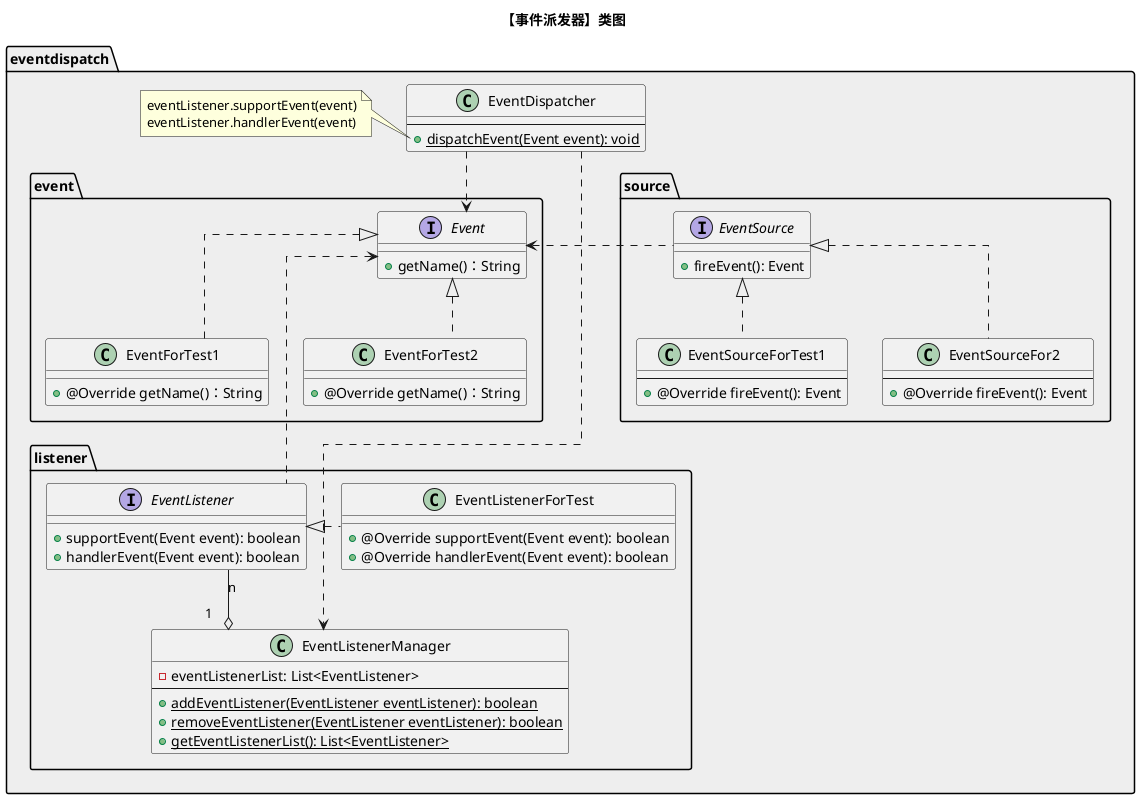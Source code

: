@startuml
skinparam linetype ortho

title 【事件派发器】类图

namespace eventdispatch #EEE {
    class EventDispatcher {
        --
        + {static} dispatchEvent(Event event): void
    }
    note left of EventDispatcher::dispatchEvent
        eventListener.supportEvent(event)
        eventListener.handlerEvent(event)
    end note
}

namespace eventdispatch.event #EEE {
    interface Event {
        + getName()：String
    }

    class EventForTest1 {
        + @Override getName()：String
    }

    class EventForTest2 {
        + @Override getName()：String
    }

    Event <|.. EventForTest1
    Event <|.. EventForTest2

    eventdispatch.EventDispatcher ..> Event
}

namespace eventdispatch.source #EEE {
    interface EventSource {
        + fireEvent(): Event
    }

    class EventSourceForTest1 {
        --
        + @Override fireEvent(): Event
    }

    class EventSourceFor2 {
        --
        + @Override fireEvent(): Event
    }

    EventSource <|.. EventSourceForTest1
    EventSource <|.. EventSourceFor2

    eventdispatch.event.Event <. EventSource
}

namespace eventdispatch.listener #EEE {
    interface EventListener {
        + supportEvent(Event event): boolean
        + handlerEvent(Event event): boolean
    }

    class EventListenerForTest {
        + @Override supportEvent(Event event): boolean
        + @Override handlerEvent(Event event): boolean
    }

    class EventListenerManager {
        - eventListenerList: List<EventListener>
        --
        + {static} addEventListener(EventListener eventListener): boolean
        + {static} removeEventListener(EventListener eventListener): boolean
        + {static} getEventListenerList(): List<EventListener>
    }

    EventListener <|. EventListenerForTest
    EventListener "n" --o "1" EventListenerManager

    eventdispatch.event.Event <... EventListener

   eventdispatch.EventDispatcher ..> EventListenerManager
}

@enduml
